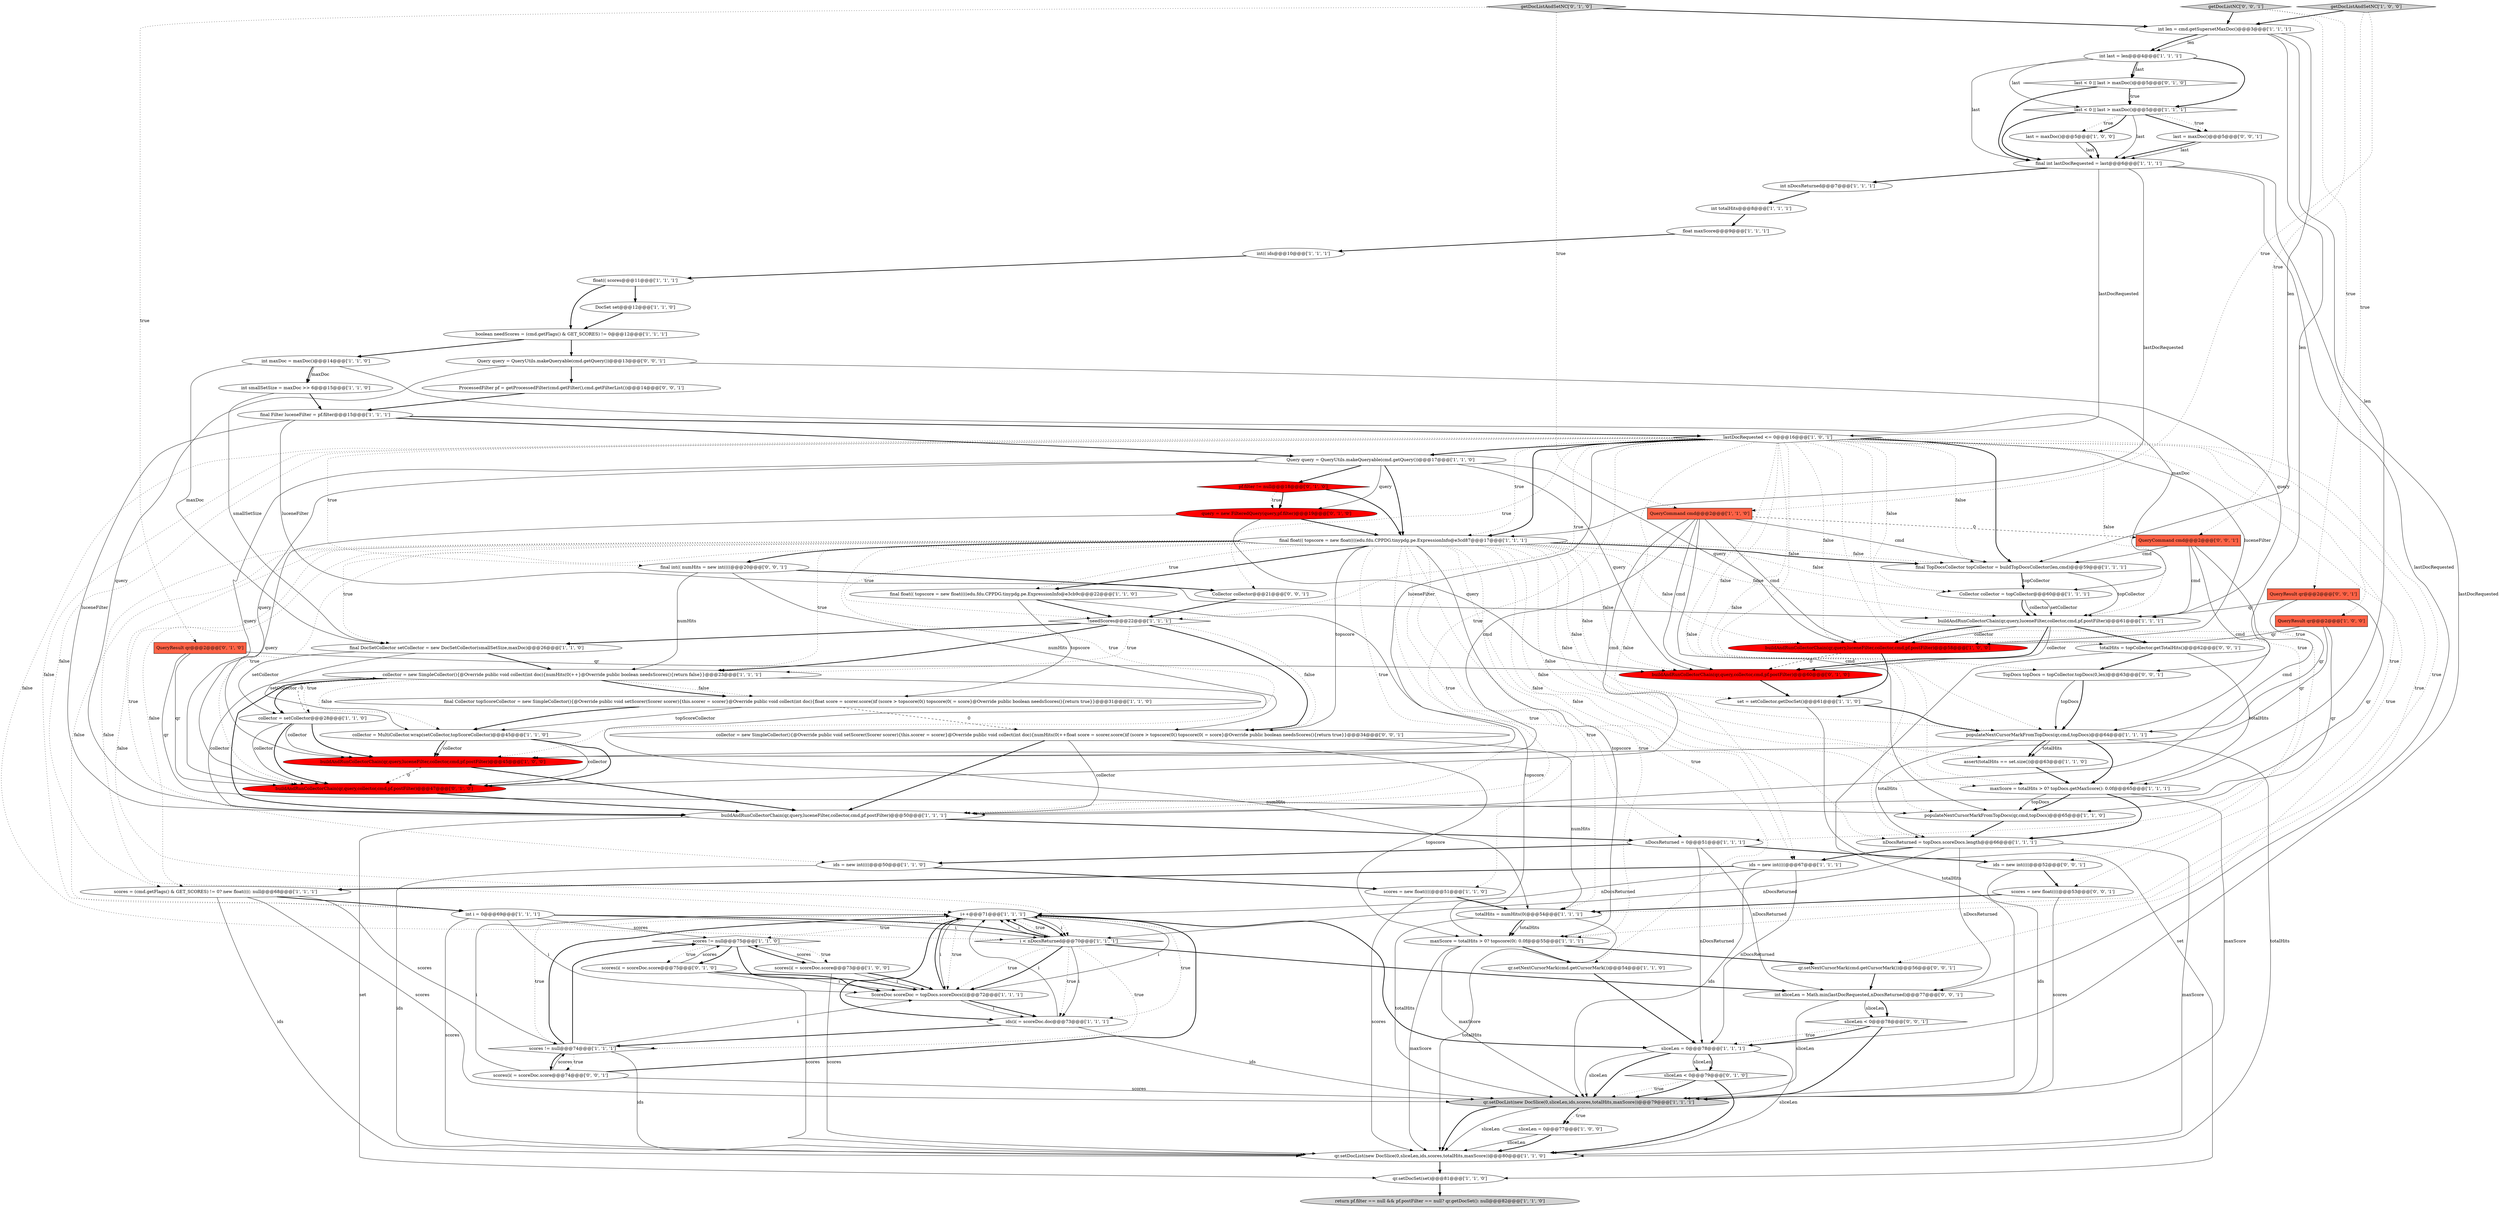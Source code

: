 digraph {
71 [style = filled, label = "scores = new float((((@@@53@@@['0', '0', '1']", fillcolor = white, shape = ellipse image = "AAA0AAABBB3BBB"];
67 [style = filled, label = "buildAndRunCollectorChain(qr,query,collector,cmd,pf.postFilter)@@@47@@@['0', '1', '0']", fillcolor = red, shape = ellipse image = "AAA1AAABBB2BBB"];
54 [style = filled, label = "i++@@@71@@@['1', '1', '1']", fillcolor = white, shape = ellipse image = "AAA0AAABBB1BBB"];
46 [style = filled, label = "nDocsReturned = 0@@@51@@@['1', '1', '1']", fillcolor = white, shape = ellipse image = "AAA0AAABBB1BBB"];
16 [style = filled, label = "int maxDoc = maxDoc()@@@14@@@['1', '1', '0']", fillcolor = white, shape = ellipse image = "AAA0AAABBB1BBB"];
44 [style = filled, label = "maxScore = totalHits > 0? topscore(0(: 0.0f@@@55@@@['1', '1', '1']", fillcolor = white, shape = ellipse image = "AAA0AAABBB1BBB"];
51 [style = filled, label = "qr.setDocSet(set)@@@81@@@['1', '1', '0']", fillcolor = white, shape = ellipse image = "AAA0AAABBB1BBB"];
60 [style = filled, label = "final Collector topScoreCollector = new SimpleCollector(){@Override public void setScorer(Scorer scorer){this.scorer = scorer}@Override public void collect(int doc){float score = scorer.score()if (score > topscore(0() topscore(0( = score}@Override public boolean needsScores(){return true}}@@@31@@@['1', '1', '0']", fillcolor = white, shape = ellipse image = "AAA0AAABBB1BBB"];
47 [style = filled, label = "buildAndRunCollectorChain(qr,query,luceneFilter,collector,cmd,pf.postFilter)@@@50@@@['1', '1', '1']", fillcolor = white, shape = ellipse image = "AAA0AAABBB1BBB"];
30 [style = filled, label = "int last = len@@@4@@@['1', '1', '1']", fillcolor = white, shape = ellipse image = "AAA0AAABBB1BBB"];
53 [style = filled, label = "QueryCommand cmd@@@2@@@['1', '1', '0']", fillcolor = tomato, shape = box image = "AAA0AAABBB1BBB"];
15 [style = filled, label = "!needScores@@@22@@@['1', '1', '1']", fillcolor = white, shape = diamond image = "AAA0AAABBB1BBB"];
18 [style = filled, label = "scores = new float((((@@@51@@@['1', '1', '0']", fillcolor = white, shape = ellipse image = "AAA0AAABBB1BBB"];
25 [style = filled, label = "set = setCollector.getDocSet()@@@61@@@['1', '1', '0']", fillcolor = white, shape = ellipse image = "AAA0AAABBB1BBB"];
22 [style = filled, label = "int(( ids@@@10@@@['1', '1', '1']", fillcolor = white, shape = ellipse image = "AAA0AAABBB1BBB"];
29 [style = filled, label = "int smallSetSize = maxDoc >> 6@@@15@@@['1', '1', '0']", fillcolor = white, shape = ellipse image = "AAA0AAABBB1BBB"];
84 [style = filled, label = "scores(i( = scoreDoc.score@@@74@@@['0', '0', '1']", fillcolor = white, shape = ellipse image = "AAA0AAABBB3BBB"];
50 [style = filled, label = "scores != null@@@75@@@['1', '1', '0']", fillcolor = white, shape = diamond image = "AAA0AAABBB1BBB"];
48 [style = filled, label = "maxScore = totalHits > 0? topDocs.getMaxScore(): 0.0f@@@65@@@['1', '1', '1']", fillcolor = white, shape = ellipse image = "AAA0AAABBB1BBB"];
10 [style = filled, label = "final Filter luceneFilter = pf.filter@@@15@@@['1', '1', '1']", fillcolor = white, shape = ellipse image = "AAA0AAABBB1BBB"];
82 [style = filled, label = "getDocListNC['0', '0', '1']", fillcolor = lightgray, shape = diamond image = "AAA0AAABBB3BBB"];
14 [style = filled, label = "last = maxDoc()@@@5@@@['1', '0', '0']", fillcolor = white, shape = ellipse image = "AAA0AAABBB1BBB"];
36 [style = filled, label = "last < 0 || last > maxDoc()@@@5@@@['1', '1', '1']", fillcolor = white, shape = diamond image = "AAA0AAABBB1BBB"];
72 [style = filled, label = "QueryResult qr@@@2@@@['0', '0', '1']", fillcolor = tomato, shape = box image = "AAA0AAABBB3BBB"];
42 [style = filled, label = "final DocSetCollector setCollector = new DocSetCollector(smallSetSize,maxDoc)@@@26@@@['1', '1', '0']", fillcolor = white, shape = ellipse image = "AAA0AAABBB1BBB"];
12 [style = filled, label = "QueryResult qr@@@2@@@['1', '0', '0']", fillcolor = tomato, shape = box image = "AAA0AAABBB1BBB"];
63 [style = filled, label = "scores(i( = scoreDoc.score@@@75@@@['0', '1', '0']", fillcolor = white, shape = ellipse image = "AAA0AAABBB2BBB"];
61 [style = filled, label = "totalHits = numHits(0(@@@54@@@['1', '1', '1']", fillcolor = white, shape = ellipse image = "AAA0AAABBB1BBB"];
27 [style = filled, label = "sliceLen = 0@@@78@@@['1', '1', '1']", fillcolor = white, shape = ellipse image = "AAA0AAABBB1BBB"];
35 [style = filled, label = "int totalHits@@@8@@@['1', '1', '1']", fillcolor = white, shape = ellipse image = "AAA0AAABBB1BBB"];
8 [style = filled, label = "final int lastDocRequested = last@@@6@@@['1', '1', '1']", fillcolor = white, shape = ellipse image = "AAA0AAABBB1BBB"];
23 [style = filled, label = "nDocsReturned = topDocs.scoreDocs.length@@@66@@@['1', '1', '1']", fillcolor = white, shape = ellipse image = "AAA0AAABBB1BBB"];
64 [style = filled, label = "last < 0 || last > maxDoc()@@@5@@@['0', '1', '0']", fillcolor = white, shape = diamond image = "AAA0AAABBB2BBB"];
31 [style = filled, label = "buildAndRunCollectorChain(qr,query,luceneFilter,collector,cmd,pf.postFilter)@@@58@@@['1', '0', '0']", fillcolor = red, shape = ellipse image = "AAA1AAABBB1BBB"];
38 [style = filled, label = "qr.setNextCursorMark(cmd.getCursorMark())@@@54@@@['1', '1', '0']", fillcolor = white, shape = ellipse image = "AAA0AAABBB1BBB"];
39 [style = filled, label = "int nDocsReturned@@@7@@@['1', '1', '1']", fillcolor = white, shape = ellipse image = "AAA0AAABBB1BBB"];
58 [style = filled, label = "final float(( topscore = new float((((edu.fdu.CPPDG.tinypdg.pe.ExpressionInfo@e3cb9c@@@22@@@['1', '1', '0']", fillcolor = white, shape = ellipse image = "AAA0AAABBB1BBB"];
59 [style = filled, label = "DocSet set@@@12@@@['1', '1', '0']", fillcolor = white, shape = ellipse image = "AAA0AAABBB1BBB"];
76 [style = filled, label = "Query query = QueryUtils.makeQueryable(cmd.getQuery())@@@13@@@['0', '0', '1']", fillcolor = white, shape = ellipse image = "AAA0AAABBB3BBB"];
55 [style = filled, label = "return pf.filter == null && pf.postFilter == null? qr.getDocSet(): null@@@82@@@['1', '1', '0']", fillcolor = lightgray, shape = ellipse image = "AAA0AAABBB1BBB"];
3 [style = filled, label = "final float(( topscore = new float((((edu.fdu.CPPDG.tinypdg.pe.ExpressionInfo@e3cd87@@@17@@@['1', '1', '1']", fillcolor = white, shape = ellipse image = "AAA0AAABBB1BBB"];
52 [style = filled, label = "int len = cmd.getSupersetMaxDoc()@@@3@@@['1', '1', '1']", fillcolor = white, shape = ellipse image = "AAA0AAABBB1BBB"];
69 [style = filled, label = "query = new FilteredQuery(query,pf.filter)@@@19@@@['0', '1', '0']", fillcolor = red, shape = ellipse image = "AAA1AAABBB2BBB"];
75 [style = filled, label = "last = maxDoc()@@@5@@@['0', '0', '1']", fillcolor = white, shape = ellipse image = "AAA0AAABBB3BBB"];
62 [style = filled, label = "sliceLen < 0@@@79@@@['0', '1', '0']", fillcolor = white, shape = diamond image = "AAA0AAABBB2BBB"];
11 [style = filled, label = "collector = MultiCollector.wrap(setCollector,topScoreCollector)@@@45@@@['1', '1', '0']", fillcolor = white, shape = ellipse image = "AAA0AAABBB1BBB"];
70 [style = filled, label = "getDocListAndSetNC['0', '1', '0']", fillcolor = lightgray, shape = diamond image = "AAA0AAABBB2BBB"];
41 [style = filled, label = "collector = new SimpleCollector(){@Override public void collect(int doc){numHits(0(++}@Override public boolean needsScores(){return false}}@@@23@@@['1', '1', '1']", fillcolor = white, shape = ellipse image = "AAA0AAABBB1BBB"];
73 [style = filled, label = "Collector collector@@@21@@@['0', '0', '1']", fillcolor = white, shape = ellipse image = "AAA0AAABBB3BBB"];
85 [style = filled, label = "QueryCommand cmd@@@2@@@['0', '0', '1']", fillcolor = tomato, shape = box image = "AAA0AAABBB3BBB"];
57 [style = filled, label = "qr.setDocList(new DocSlice(0,sliceLen,ids,scores,totalHits,maxScore))@@@79@@@['1', '1', '1']", fillcolor = lightgray, shape = ellipse image = "AAA0AAABBB1BBB"];
49 [style = filled, label = "collector = setCollector@@@28@@@['1', '1', '0']", fillcolor = white, shape = ellipse image = "AAA0AAABBB1BBB"];
68 [style = filled, label = "buildAndRunCollectorChain(qr,query,collector,cmd,pf.postFilter)@@@60@@@['0', '1', '0']", fillcolor = red, shape = ellipse image = "AAA1AAABBB2BBB"];
26 [style = filled, label = "ids = new int((((@@@50@@@['1', '1', '0']", fillcolor = white, shape = ellipse image = "AAA0AAABBB1BBB"];
40 [style = filled, label = "assert(totalHits == set.size())@@@63@@@['1', '1', '0']", fillcolor = white, shape = ellipse image = "AAA0AAABBB1BBB"];
86 [style = filled, label = "totalHits = topCollector.getTotalHits()@@@62@@@['0', '0', '1']", fillcolor = white, shape = ellipse image = "AAA0AAABBB3BBB"];
43 [style = filled, label = "populateNextCursorMarkFromTopDocs(qr,cmd,topDocs)@@@65@@@['1', '1', '0']", fillcolor = white, shape = ellipse image = "AAA0AAABBB1BBB"];
19 [style = filled, label = "buildAndRunCollectorChain(qr,query,luceneFilter,collector,cmd,pf.postFilter)@@@45@@@['1', '0', '0']", fillcolor = red, shape = ellipse image = "AAA1AAABBB1BBB"];
28 [style = filled, label = "ids(i( = scoreDoc.doc@@@73@@@['1', '1', '1']", fillcolor = white, shape = ellipse image = "AAA0AAABBB1BBB"];
80 [style = filled, label = "ids = new int((((@@@52@@@['0', '0', '1']", fillcolor = white, shape = ellipse image = "AAA0AAABBB3BBB"];
37 [style = filled, label = "ScoreDoc scoreDoc = topDocs.scoreDocs(i(@@@72@@@['1', '1', '1']", fillcolor = white, shape = ellipse image = "AAA0AAABBB1BBB"];
87 [style = filled, label = "TopDocs topDocs = topCollector.topDocs(0,len)@@@63@@@['0', '0', '1']", fillcolor = white, shape = ellipse image = "AAA0AAABBB3BBB"];
4 [style = filled, label = "final TopDocsCollector topCollector = buildTopDocsCollector(len,cmd)@@@59@@@['1', '1', '1']", fillcolor = white, shape = ellipse image = "AAA0AAABBB1BBB"];
20 [style = filled, label = "boolean needScores = (cmd.getFlags() & GET_SCORES) != 0@@@12@@@['1', '1', '1']", fillcolor = white, shape = ellipse image = "AAA0AAABBB1BBB"];
21 [style = filled, label = "populateNextCursorMarkFromTopDocs(qr,cmd,topDocs)@@@64@@@['1', '1', '1']", fillcolor = white, shape = ellipse image = "AAA0AAABBB1BBB"];
77 [style = filled, label = "int sliceLen = Math.min(lastDocRequested,nDocsReturned)@@@77@@@['0', '0', '1']", fillcolor = white, shape = ellipse image = "AAA0AAABBB3BBB"];
1 [style = filled, label = "float maxScore@@@9@@@['1', '1', '1']", fillcolor = white, shape = ellipse image = "AAA0AAABBB1BBB"];
33 [style = filled, label = "lastDocRequested <= 0@@@16@@@['1', '0', '1']", fillcolor = white, shape = diamond image = "AAA0AAABBB1BBB"];
6 [style = filled, label = "scores(i( = scoreDoc.score@@@73@@@['1', '0', '0']", fillcolor = white, shape = ellipse image = "AAA0AAABBB1BBB"];
5 [style = filled, label = "buildAndRunCollectorChain(qr,query,luceneFilter,collector,cmd,pf.postFilter)@@@61@@@['1', '1', '1']", fillcolor = white, shape = ellipse image = "AAA0AAABBB1BBB"];
79 [style = filled, label = "collector = new SimpleCollector(){@Override public void setScorer(Scorer scorer){this.scorer = scorer}@Override public void collect(int doc){numHits(0(++float score = scorer.score()if (score > topscore(0() topscore(0( = score}@Override public boolean needsScores(){return true}}@@@34@@@['0', '0', '1']", fillcolor = white, shape = ellipse image = "AAA0AAABBB3BBB"];
13 [style = filled, label = "i < nDocsReturned@@@70@@@['1', '1', '1']", fillcolor = white, shape = diamond image = "AAA0AAABBB1BBB"];
0 [style = filled, label = "float(( scores@@@11@@@['1', '1', '1']", fillcolor = white, shape = ellipse image = "AAA0AAABBB1BBB"];
34 [style = filled, label = "qr.setDocList(new DocSlice(0,sliceLen,ids,scores,totalHits,maxScore))@@@80@@@['1', '1', '0']", fillcolor = white, shape = ellipse image = "AAA0AAABBB1BBB"];
56 [style = filled, label = "Collector collector = topCollector@@@60@@@['1', '1', '1']", fillcolor = white, shape = ellipse image = "AAA0AAABBB1BBB"];
65 [style = filled, label = "QueryResult qr@@@2@@@['0', '1', '0']", fillcolor = tomato, shape = box image = "AAA0AAABBB2BBB"];
45 [style = filled, label = "sliceLen = 0@@@77@@@['1', '0', '0']", fillcolor = white, shape = ellipse image = "AAA0AAABBB1BBB"];
66 [style = filled, label = "pf.filter != null@@@18@@@['0', '1', '0']", fillcolor = red, shape = diamond image = "AAA1AAABBB2BBB"];
78 [style = filled, label = "ProcessedFilter pf = getProcessedFilter(cmd.getFilter(),cmd.getFilterList())@@@14@@@['0', '0', '1']", fillcolor = white, shape = ellipse image = "AAA0AAABBB3BBB"];
81 [style = filled, label = "final int(( numHits = new int((((@@@20@@@['0', '0', '1']", fillcolor = white, shape = ellipse image = "AAA0AAABBB3BBB"];
32 [style = filled, label = "scores != null@@@74@@@['1', '1', '1']", fillcolor = white, shape = diamond image = "AAA0AAABBB1BBB"];
17 [style = filled, label = "scores = (cmd.getFlags() & GET_SCORES) != 0? new float((((: null@@@68@@@['1', '1', '1']", fillcolor = white, shape = ellipse image = "AAA0AAABBB1BBB"];
24 [style = filled, label = "Query query = QueryUtils.makeQueryable(cmd.getQuery())@@@17@@@['1', '1', '0']", fillcolor = white, shape = ellipse image = "AAA0AAABBB1BBB"];
83 [style = filled, label = "qr.setNextCursorMark(cmd.getCursorMark())@@@56@@@['0', '0', '1']", fillcolor = white, shape = ellipse image = "AAA0AAABBB3BBB"];
74 [style = filled, label = "sliceLen < 0@@@78@@@['0', '0', '1']", fillcolor = white, shape = diamond image = "AAA0AAABBB3BBB"];
9 [style = filled, label = "int i = 0@@@69@@@['1', '1', '1']", fillcolor = white, shape = ellipse image = "AAA0AAABBB1BBB"];
7 [style = filled, label = "ids = new int((((@@@67@@@['1', '1', '1']", fillcolor = white, shape = ellipse image = "AAA0AAABBB1BBB"];
2 [style = filled, label = "getDocListAndSetNC['1', '0', '0']", fillcolor = lightgray, shape = diamond image = "AAA0AAABBB1BBB"];
48->43 [style = solid, label="topDocs"];
10->5 [style = solid, label="luceneFilter"];
65->43 [style = solid, label="qr"];
42->41 [style = bold, label=""];
28->54 [style = solid, label="i"];
54->27 [style = bold, label=""];
64->36 [style = bold, label=""];
37->28 [style = bold, label=""];
3->9 [style = dotted, label="false"];
3->68 [style = dotted, label="false"];
57->45 [style = dotted, label="true"];
33->3 [style = dotted, label="true"];
13->28 [style = dotted, label="true"];
74->27 [style = dotted, label="true"];
85->21 [style = solid, label="cmd"];
3->4 [style = dotted, label="false"];
50->6 [style = dotted, label="true"];
10->24 [style = bold, label=""];
81->73 [style = bold, label=""];
54->37 [style = solid, label="i"];
17->9 [style = bold, label=""];
5->68 [style = bold, label=""];
62->57 [style = dotted, label="true"];
14->8 [style = solid, label="last"];
64->8 [style = bold, label=""];
21->48 [style = bold, label=""];
33->31 [style = solid, label="luceneFilter"];
30->36 [style = bold, label=""];
72->21 [style = solid, label="qr"];
60->11 [style = solid, label="topScoreCollector"];
3->4 [style = bold, label=""];
27->34 [style = solid, label="sliceLen"];
43->23 [style = bold, label=""];
33->19 [style = solid, label="luceneFilter"];
57->34 [style = bold, label=""];
53->68 [style = solid, label="cmd"];
33->87 [style = dotted, label="false"];
54->37 [style = dotted, label="true"];
23->77 [style = solid, label="nDocsReturned"];
33->9 [style = dotted, label="false"];
53->67 [style = solid, label="cmd"];
72->47 [style = solid, label="qr"];
3->41 [style = dotted, label="true"];
22->0 [style = bold, label=""];
20->16 [style = bold, label=""];
6->50 [style = solid, label="scores"];
18->61 [style = bold, label=""];
53->43 [style = solid, label="cmd"];
3->47 [style = dotted, label="true"];
48->43 [style = bold, label=""];
17->32 [style = solid, label="scores"];
53->85 [style = dashed, label="0"];
12->19 [style = solid, label="qr"];
3->40 [style = dotted, label="false"];
6->34 [style = solid, label="scores"];
72->5 [style = solid, label="qr"];
15->41 [style = bold, label=""];
42->11 [style = solid, label="setCollector"];
9->13 [style = bold, label=""];
49->67 [style = bold, label=""];
67->47 [style = bold, label=""];
16->42 [style = solid, label="maxDoc"];
82->52 [style = bold, label=""];
41->49 [style = dotted, label="true"];
32->34 [style = solid, label="ids"];
84->54 [style = solid, label="i"];
2->52 [style = bold, label=""];
36->75 [style = dotted, label="true"];
33->4 [style = dotted, label="false"];
9->50 [style = solid, label="scores"];
8->39 [style = bold, label=""];
3->5 [style = dotted, label="false"];
33->7 [style = dotted, label="false"];
33->17 [style = dotted, label="false"];
50->63 [style = bold, label=""];
79->47 [style = bold, label=""];
30->8 [style = solid, label="last"];
36->14 [style = dotted, label="true"];
4->5 [style = solid, label="topCollector"];
79->44 [style = solid, label="topscore"];
25->21 [style = bold, label=""];
7->57 [style = solid, label="ids"];
8->3 [style = solid, label="lastDocRequested"];
53->31 [style = solid, label="cmd"];
41->47 [style = solid, label="collector"];
80->57 [style = solid, label="ids"];
17->57 [style = solid, label="scores"];
86->48 [style = solid, label="totalHits"];
84->57 [style = solid, label="scores"];
46->80 [style = bold, label=""];
3->42 [style = dotted, label="true"];
2->53 [style = dotted, label="true"];
63->37 [style = solid, label="i"];
33->48 [style = dotted, label="false"];
18->34 [style = solid, label="scores"];
24->69 [style = solid, label="query"];
33->3 [style = bold, label=""];
27->62 [style = solid, label="sliceLen"];
8->33 [style = solid, label="lastDocRequested"];
3->81 [style = bold, label=""];
29->42 [style = solid, label="smallSetSize"];
50->37 [style = bold, label=""];
16->29 [style = bold, label=""];
37->54 [style = solid, label="i"];
41->60 [style = dotted, label="false"];
33->44 [style = dotted, label="true"];
77->74 [style = bold, label=""];
3->26 [style = dotted, label="true"];
3->7 [style = dotted, label="false"];
41->49 [style = bold, label=""];
66->69 [style = dotted, label="true"];
57->45 [style = bold, label=""];
49->67 [style = solid, label="collector"];
36->14 [style = bold, label=""];
77->57 [style = solid, label="sliceLen"];
33->61 [style = dotted, label="true"];
46->77 [style = solid, label="nDocsReturned"];
3->54 [style = dotted, label="false"];
44->38 [style = bold, label=""];
5->86 [style = bold, label=""];
84->32 [style = solid, label="scores"];
65->68 [style = solid, label="qr"];
24->19 [style = solid, label="query"];
66->69 [style = bold, label=""];
48->57 [style = solid, label="maxScore"];
78->10 [style = bold, label=""];
71->61 [style = bold, label=""];
49->19 [style = solid, label="collector"];
13->37 [style = dotted, label="true"];
9->37 [style = solid, label="i"];
4->56 [style = bold, label=""];
13->37 [style = bold, label=""];
3->58 [style = dotted, label="true"];
13->32 [style = dotted, label="true"];
13->54 [style = solid, label="i"];
15->41 [style = dotted, label="true"];
25->51 [style = solid, label="set"];
3->43 [style = dotted, label="false"];
83->77 [style = bold, label=""];
52->87 [style = solid, label="len"];
39->35 [style = bold, label=""];
3->18 [style = dotted, label="true"];
85->4 [style = solid, label="cmd"];
33->83 [style = dotted, label="true"];
69->67 [style = solid, label="query"];
11->19 [style = solid, label="collector"];
58->44 [style = solid, label="topscore"];
37->28 [style = solid, label="i"];
63->37 [style = bold, label=""];
2->12 [style = dotted, label="true"];
3->67 [style = dotted, label="true"];
64->36 [style = dotted, label="true"];
26->34 [style = solid, label="ids"];
7->54 [style = solid, label="nDocsReturned"];
63->34 [style = solid, label="scores"];
14->8 [style = bold, label=""];
23->7 [style = bold, label=""];
0->20 [style = bold, label=""];
41->11 [style = dotted, label="false"];
3->58 [style = bold, label=""];
53->19 [style = solid, label="cmd"];
70->53 [style = dotted, label="true"];
17->34 [style = solid, label="ids"];
58->15 [style = bold, label=""];
24->31 [style = solid, label="query"];
76->47 [style = solid, label="query"];
85->5 [style = solid, label="cmd"];
24->3 [style = bold, label=""];
6->37 [style = solid, label="i"];
59->20 [style = bold, label=""];
3->56 [style = dotted, label="false"];
21->34 [style = solid, label="totalHits"];
32->50 [style = bold, label=""];
3->44 [style = dotted, label="true"];
52->30 [style = solid, label="len"];
47->51 [style = solid, label="set"];
31->25 [style = bold, label=""];
7->17 [style = bold, label=""];
33->81 [style = dotted, label="true"];
82->85 [style = dotted, label="true"];
41->61 [style = solid, label="numHits"];
68->25 [style = bold, label=""];
16->56 [style = solid, label="maxDoc"];
86->57 [style = solid, label="totalHits"];
24->66 [style = bold, label=""];
11->67 [style = solid, label="collector"];
27->62 [style = bold, label=""];
13->54 [style = bold, label=""];
8->77 [style = solid, label="lastDocRequested"];
77->74 [style = solid, label="sliceLen"];
9->34 [style = solid, label="scores"];
33->4 [style = bold, label=""];
8->27 [style = solid, label="lastDocRequested"];
56->5 [style = bold, label=""];
38->27 [style = bold, label=""];
44->34 [style = solid, label="maxScore"];
73->15 [style = bold, label=""];
61->44 [style = bold, label=""];
33->71 [style = dotted, label="true"];
33->5 [style = dotted, label="false"];
33->13 [style = dotted, label="false"];
46->27 [style = solid, label="nDocsReturned"];
33->47 [style = dotted, label="true"];
52->30 [style = bold, label=""];
32->37 [style = solid, label="i"];
81->41 [style = solid, label="numHits"];
28->32 [style = bold, label=""];
6->37 [style = bold, label=""];
34->51 [style = bold, label=""];
15->79 [style = bold, label=""];
11->67 [style = bold, label=""];
24->68 [style = solid, label="query"];
48->23 [style = bold, label=""];
19->47 [style = bold, label=""];
54->50 [style = dotted, label="true"];
30->64 [style = bold, label=""];
33->86 [style = dotted, label="false"];
35->1 [style = bold, label=""];
3->31 [style = dotted, label="false"];
3->61 [style = dotted, label="true"];
54->28 [style = dotted, label="true"];
53->4 [style = solid, label="cmd"];
87->21 [style = solid, label="topDocs"];
75->8 [style = bold, label=""];
33->24 [style = bold, label=""];
3->46 [style = dotted, label="true"];
3->38 [style = dotted, label="true"];
3->15 [style = dotted, label="true"];
49->19 [style = bold, label=""];
84->54 [style = bold, label=""];
3->79 [style = solid, label="topscore"];
36->75 [style = bold, label=""];
30->36 [style = solid, label="last"];
36->8 [style = bold, label=""];
69->3 [style = bold, label=""];
29->10 [style = bold, label=""];
62->34 [style = bold, label=""];
50->63 [style = dotted, label="true"];
33->80 [style = dotted, label="true"];
10->33 [style = bold, label=""];
13->28 [style = solid, label="i"];
41->47 [style = bold, label=""];
44->57 [style = solid, label="maxScore"];
76->5 [style = solid, label="query"];
33->46 [style = dotted, label="true"];
54->28 [style = bold, label=""];
44->83 [style = bold, label=""];
61->57 [style = solid, label="totalHits"];
76->78 [style = bold, label=""];
85->47 [style = solid, label="cmd"];
3->25 [style = dotted, label="false"];
3->13 [style = dotted, label="false"];
81->79 [style = solid, label="numHits"];
32->84 [style = bold, label=""];
54->32 [style = dotted, label="true"];
0->59 [style = bold, label=""];
71->57 [style = solid, label="scores"];
79->47 [style = solid, label="collector"];
70->65 [style = dotted, label="true"];
3->17 [style = dotted, label="false"];
33->21 [style = dotted, label="false"];
61->34 [style = solid, label="totalHits"];
50->6 [style = bold, label=""];
87->21 [style = bold, label=""];
45->34 [style = solid, label="sliceLen"];
56->5 [style = solid, label="collector"];
40->48 [style = bold, label=""];
5->68 [style = solid, label="collector"];
3->48 [style = dotted, label="false"];
69->68 [style = solid, label="query"];
23->13 [style = solid, label="nDocsReturned"];
80->71 [style = bold, label=""];
33->73 [style = dotted, label="true"];
58->60 [style = solid, label="topscore"];
74->57 [style = bold, label=""];
3->44 [style = solid, label="topscore"];
19->67 [style = dashed, label="0"];
41->60 [style = bold, label=""];
47->46 [style = bold, label=""];
30->64 [style = solid, label="last"];
75->8 [style = solid, label="last"];
32->84 [style = dotted, label="true"];
11->19 [style = bold, label=""];
21->23 [style = solid, label="totalHits"];
21->40 [style = solid, label="totalHits"];
62->57 [style = bold, label=""];
33->23 [style = dotted, label="false"];
56->5 [style = solid, label="setCollector"];
60->79 [style = dashed, label="0"];
52->4 [style = solid, label="len"];
37->54 [style = bold, label=""];
1->22 [style = bold, label=""];
86->87 [style = bold, label=""];
12->31 [style = solid, label="qr"];
7->27 [style = solid, label="nDocsReturned"];
52->48 [style = solid, label="len"];
61->44 [style = solid, label="totalHits"];
9->13 [style = solid, label="i"];
3->19 [style = dotted, label="true"];
46->26 [style = bold, label=""];
57->34 [style = solid, label="sliceLen"];
5->31 [style = bold, label=""];
15->42 [style = bold, label=""];
27->57 [style = bold, label=""];
51->55 [style = bold, label=""];
20->76 [style = bold, label=""];
54->13 [style = bold, label=""];
33->15 [style = dotted, label="true"];
15->79 [style = dotted, label="false"];
82->72 [style = dotted, label="true"];
65->67 [style = solid, label="qr"];
24->67 [style = solid, label="query"];
12->43 [style = solid, label="qr"];
49->41 [style = dashed, label="0"];
5->31 [style = solid, label="collector"];
70->52 [style = bold, label=""];
4->56 [style = solid, label="topCollector"];
60->11 [style = bold, label=""];
21->40 [style = bold, label=""];
42->49 [style = solid, label="setCollector"];
33->56 [style = dotted, label="false"];
63->50 [style = solid, label="scores"];
54->13 [style = solid, label="i"];
10->47 [style = solid, label="luceneFilter"];
28->57 [style = solid, label="ids"];
66->3 [style = bold, label=""];
13->77 [style = bold, label=""];
32->54 [style = bold, label=""];
74->27 [style = bold, label=""];
3->21 [style = dotted, label="false"];
3->23 [style = dotted, label="false"];
31->68 [style = dashed, label="0"];
79->61 [style = solid, label="numHits"];
36->8 [style = solid, label="last"];
45->34 [style = bold, label=""];
27->57 [style = solid, label="sliceLen"];
16->29 [style = solid, label="maxDoc"];
13->54 [style = dotted, label="true"];
26->18 [style = bold, label=""];
23->34 [style = solid, label="maxScore"];
}
